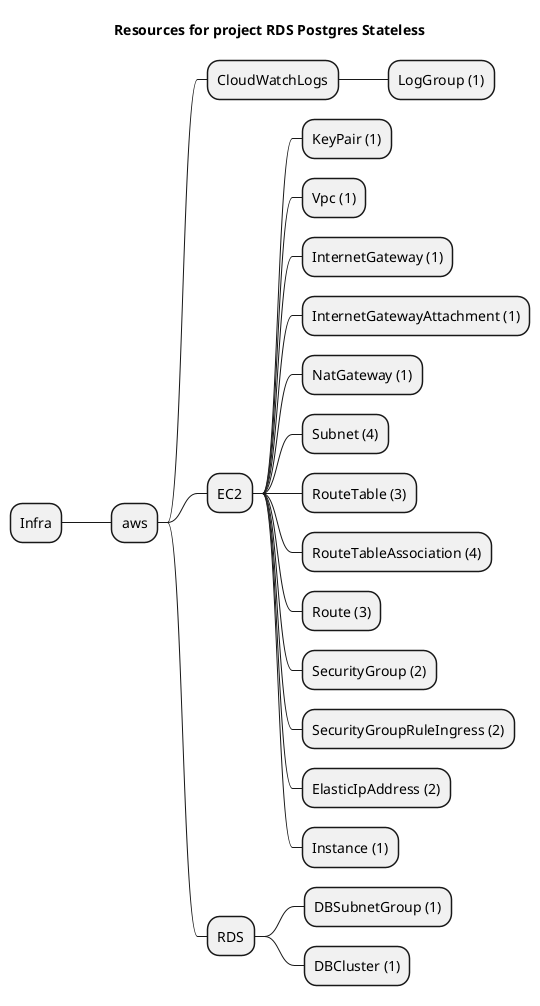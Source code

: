 @startmindmap
title Resources for project RDS Postgres Stateless
skinparam monochrome true
+ Infra
++ aws
+++ CloudWatchLogs
++++ LogGroup (1)
+++ EC2
++++ KeyPair (1)
++++ Vpc (1)
++++ InternetGateway (1)
++++ InternetGatewayAttachment (1)
++++ NatGateway (1)
++++ Subnet (4)
++++ RouteTable (3)
++++ RouteTableAssociation (4)
++++ Route (3)
++++ SecurityGroup (2)
++++ SecurityGroupRuleIngress (2)
++++ ElasticIpAddress (2)
++++ Instance (1)
+++ RDS
++++ DBSubnetGroup (1)
++++ DBCluster (1)
@endmindmap
